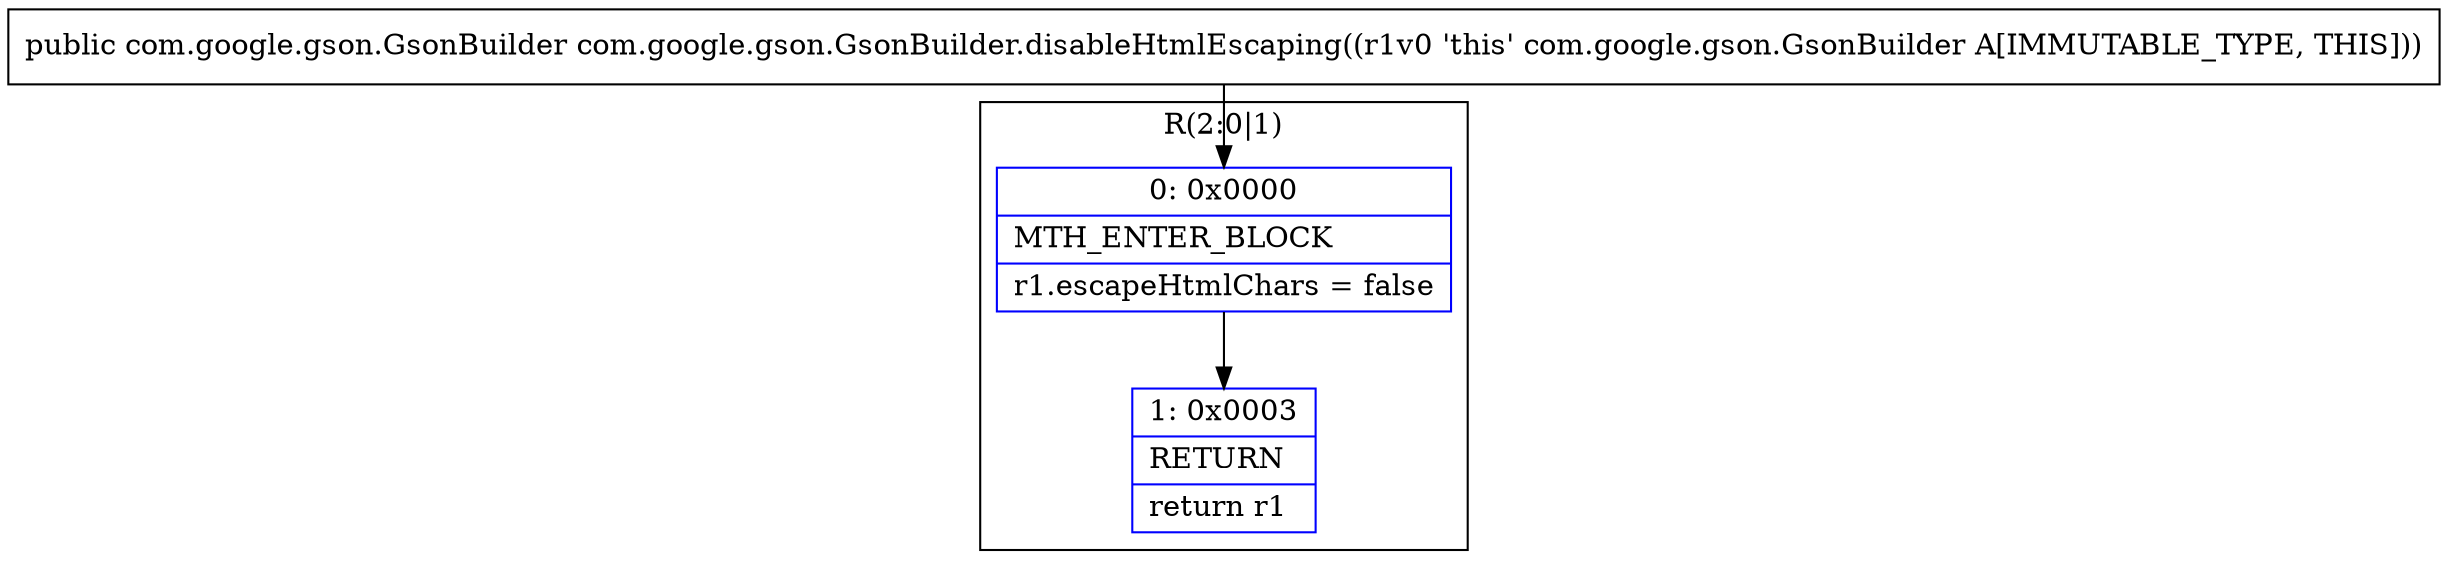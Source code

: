 digraph "CFG forcom.google.gson.GsonBuilder.disableHtmlEscaping()Lcom\/google\/gson\/GsonBuilder;" {
subgraph cluster_Region_1909088183 {
label = "R(2:0|1)";
node [shape=record,color=blue];
Node_0 [shape=record,label="{0\:\ 0x0000|MTH_ENTER_BLOCK\l|r1.escapeHtmlChars = false\l}"];
Node_1 [shape=record,label="{1\:\ 0x0003|RETURN\l|return r1\l}"];
}
MethodNode[shape=record,label="{public com.google.gson.GsonBuilder com.google.gson.GsonBuilder.disableHtmlEscaping((r1v0 'this' com.google.gson.GsonBuilder A[IMMUTABLE_TYPE, THIS])) }"];
MethodNode -> Node_0;
Node_0 -> Node_1;
}

